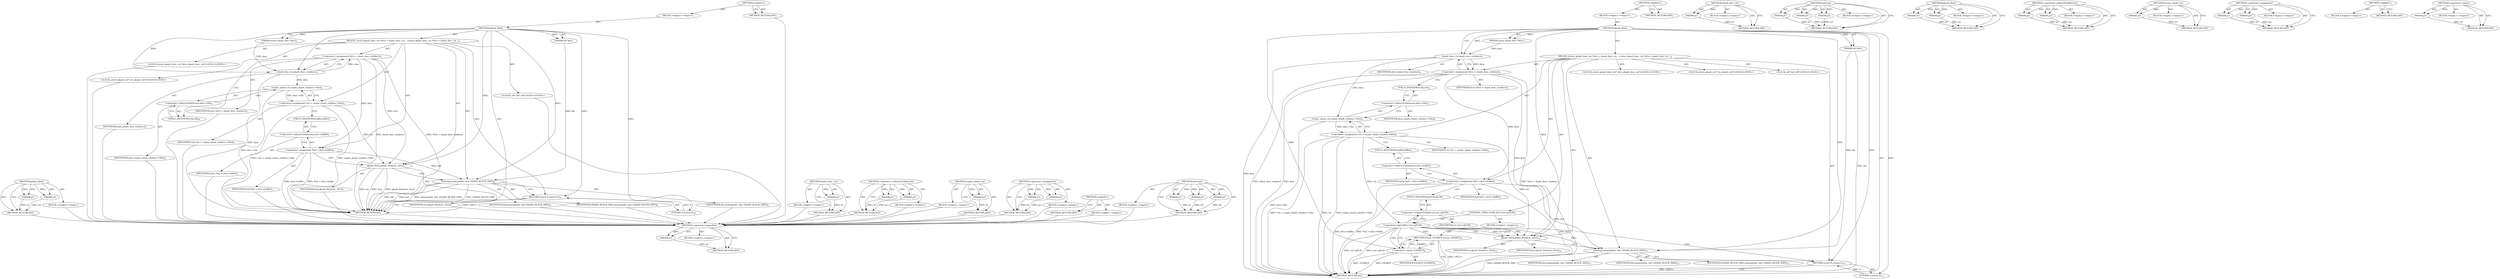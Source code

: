 digraph "&lt;operator&gt;.minus" {
vulnerable_82 [label=<(METHOD,ghash_flush)>];
vulnerable_83 [label=<(PARAM,p1)>];
vulnerable_84 [label=<(PARAM,p2)>];
vulnerable_85 [label=<(BLOCK,&lt;empty&gt;,&lt;empty&gt;)>];
vulnerable_86 [label=<(METHOD_RETURN,ANY)>];
vulnerable_6 [label=<(METHOD,&lt;global&gt;)<SUB>1</SUB>>];
vulnerable_7 [label=<(BLOCK,&lt;empty&gt;,&lt;empty&gt;)<SUB>1</SUB>>];
vulnerable_8 [label=<(METHOD,ghash_final)<SUB>1</SUB>>];
vulnerable_9 [label=<(PARAM,struct shash_desc *desc)<SUB>1</SUB>>];
vulnerable_10 [label=<(PARAM,u8 *dst)<SUB>1</SUB>>];
vulnerable_11 [label=<(BLOCK,{
	struct ghash_desc_ctx *dctx = shash_desc_ctx...,{
	struct ghash_desc_ctx *dctx = shash_desc_ctx...)<SUB>2</SUB>>];
vulnerable_12 [label="<(LOCAL,struct ghash_desc_ctx* dctx: ghash_desc_ctx*)<SUB>3</SUB>>"];
vulnerable_13 [label=<(&lt;operator&gt;.assignment,*dctx = shash_desc_ctx(desc))<SUB>3</SUB>>];
vulnerable_14 [label=<(IDENTIFIER,dctx,*dctx = shash_desc_ctx(desc))<SUB>3</SUB>>];
vulnerable_15 [label=<(shash_desc_ctx,shash_desc_ctx(desc))<SUB>3</SUB>>];
vulnerable_16 [label=<(IDENTIFIER,desc,shash_desc_ctx(desc))<SUB>3</SUB>>];
vulnerable_17 [label="<(LOCAL,struct ghash_ctx* ctx: ghash_ctx*)<SUB>4</SUB>>"];
vulnerable_18 [label=<(&lt;operator&gt;.assignment,*ctx = crypto_shash_ctx(desc-&gt;tfm))<SUB>4</SUB>>];
vulnerable_19 [label=<(IDENTIFIER,ctx,*ctx = crypto_shash_ctx(desc-&gt;tfm))<SUB>4</SUB>>];
vulnerable_20 [label=<(crypto_shash_ctx,crypto_shash_ctx(desc-&gt;tfm))<SUB>4</SUB>>];
vulnerable_21 [label=<(&lt;operator&gt;.indirectFieldAccess,desc-&gt;tfm)<SUB>4</SUB>>];
vulnerable_22 [label=<(IDENTIFIER,desc,crypto_shash_ctx(desc-&gt;tfm))<SUB>4</SUB>>];
vulnerable_23 [label=<(FIELD_IDENTIFIER,tfm,tfm)<SUB>4</SUB>>];
vulnerable_24 [label="<(LOCAL,u8* buf: u8*)<SUB>5</SUB>>"];
vulnerable_25 [label=<(&lt;operator&gt;.assignment,*buf = dctx-&gt;buffer)<SUB>5</SUB>>];
vulnerable_26 [label=<(IDENTIFIER,buf,*buf = dctx-&gt;buffer)<SUB>5</SUB>>];
vulnerable_27 [label=<(&lt;operator&gt;.indirectFieldAccess,dctx-&gt;buffer)<SUB>5</SUB>>];
vulnerable_28 [label=<(IDENTIFIER,dctx,*buf = dctx-&gt;buffer)<SUB>5</SUB>>];
vulnerable_29 [label=<(FIELD_IDENTIFIER,buffer,buffer)<SUB>5</SUB>>];
vulnerable_30 [label=<(ghash_flush,ghash_flush(ctx, dctx))<SUB>7</SUB>>];
vulnerable_31 [label=<(IDENTIFIER,ctx,ghash_flush(ctx, dctx))<SUB>7</SUB>>];
vulnerable_32 [label=<(IDENTIFIER,dctx,ghash_flush(ctx, dctx))<SUB>7</SUB>>];
vulnerable_33 [label=<(memcpy,memcpy(dst, buf, GHASH_BLOCK_SIZE))<SUB>8</SUB>>];
vulnerable_34 [label=<(IDENTIFIER,dst,memcpy(dst, buf, GHASH_BLOCK_SIZE))<SUB>8</SUB>>];
vulnerable_35 [label=<(IDENTIFIER,buf,memcpy(dst, buf, GHASH_BLOCK_SIZE))<SUB>8</SUB>>];
vulnerable_36 [label=<(IDENTIFIER,GHASH_BLOCK_SIZE,memcpy(dst, buf, GHASH_BLOCK_SIZE))<SUB>8</SUB>>];
vulnerable_37 [label=<(RETURN,return 0;,return 0;)<SUB>10</SUB>>];
vulnerable_38 [label=<(LITERAL,0,return 0;)<SUB>10</SUB>>];
vulnerable_39 [label=<(METHOD_RETURN,int)<SUB>1</SUB>>];
vulnerable_41 [label=<(METHOD_RETURN,ANY)<SUB>1</SUB>>];
vulnerable_69 [label=<(METHOD,shash_desc_ctx)>];
vulnerable_70 [label=<(PARAM,p1)>];
vulnerable_71 [label=<(BLOCK,&lt;empty&gt;,&lt;empty&gt;)>];
vulnerable_72 [label=<(METHOD_RETURN,ANY)>];
vulnerable_77 [label=<(METHOD,&lt;operator&gt;.indirectFieldAccess)>];
vulnerable_78 [label=<(PARAM,p1)>];
vulnerable_79 [label=<(PARAM,p2)>];
vulnerable_80 [label=<(BLOCK,&lt;empty&gt;,&lt;empty&gt;)>];
vulnerable_81 [label=<(METHOD_RETURN,ANY)>];
vulnerable_73 [label=<(METHOD,crypto_shash_ctx)>];
vulnerable_74 [label=<(PARAM,p1)>];
vulnerable_75 [label=<(BLOCK,&lt;empty&gt;,&lt;empty&gt;)>];
vulnerable_76 [label=<(METHOD_RETURN,ANY)>];
vulnerable_64 [label=<(METHOD,&lt;operator&gt;.assignment)>];
vulnerable_65 [label=<(PARAM,p1)>];
vulnerable_66 [label=<(PARAM,p2)>];
vulnerable_67 [label=<(BLOCK,&lt;empty&gt;,&lt;empty&gt;)>];
vulnerable_68 [label=<(METHOD_RETURN,ANY)>];
vulnerable_58 [label=<(METHOD,&lt;global&gt;)<SUB>1</SUB>>];
vulnerable_59 [label=<(BLOCK,&lt;empty&gt;,&lt;empty&gt;)>];
vulnerable_60 [label=<(METHOD_RETURN,ANY)>];
vulnerable_87 [label=<(METHOD,memcpy)>];
vulnerable_88 [label=<(PARAM,p1)>];
vulnerable_89 [label=<(PARAM,p2)>];
vulnerable_90 [label=<(PARAM,p3)>];
vulnerable_91 [label=<(BLOCK,&lt;empty&gt;,&lt;empty&gt;)>];
vulnerable_92 [label=<(METHOD_RETURN,ANY)>];
fixed_91 [label=<(METHOD,&lt;operator&gt;.logicalNot)>];
fixed_92 [label=<(PARAM,p1)>];
fixed_93 [label=<(BLOCK,&lt;empty&gt;,&lt;empty&gt;)>];
fixed_94 [label=<(METHOD_RETURN,ANY)>];
fixed_6 [label=<(METHOD,&lt;global&gt;)<SUB>1</SUB>>];
fixed_7 [label=<(BLOCK,&lt;empty&gt;,&lt;empty&gt;)<SUB>1</SUB>>];
fixed_8 [label=<(METHOD,ghash_final)<SUB>1</SUB>>];
fixed_9 [label=<(PARAM,struct shash_desc *desc)<SUB>1</SUB>>];
fixed_10 [label=<(PARAM,u8 *dst)<SUB>1</SUB>>];
fixed_11 [label=<(BLOCK,{
	struct ghash_desc_ctx *dctx = shash_desc_ctx...,{
	struct ghash_desc_ctx *dctx = shash_desc_ctx...)<SUB>2</SUB>>];
fixed_12 [label="<(LOCAL,struct ghash_desc_ctx* dctx: ghash_desc_ctx*)<SUB>3</SUB>>"];
fixed_13 [label=<(&lt;operator&gt;.assignment,*dctx = shash_desc_ctx(desc))<SUB>3</SUB>>];
fixed_14 [label=<(IDENTIFIER,dctx,*dctx = shash_desc_ctx(desc))<SUB>3</SUB>>];
fixed_15 [label=<(shash_desc_ctx,shash_desc_ctx(desc))<SUB>3</SUB>>];
fixed_16 [label=<(IDENTIFIER,desc,shash_desc_ctx(desc))<SUB>3</SUB>>];
fixed_17 [label="<(LOCAL,struct ghash_ctx* ctx: ghash_ctx*)<SUB>4</SUB>>"];
fixed_18 [label=<(&lt;operator&gt;.assignment,*ctx = crypto_shash_ctx(desc-&gt;tfm))<SUB>4</SUB>>];
fixed_19 [label=<(IDENTIFIER,ctx,*ctx = crypto_shash_ctx(desc-&gt;tfm))<SUB>4</SUB>>];
fixed_20 [label=<(crypto_shash_ctx,crypto_shash_ctx(desc-&gt;tfm))<SUB>4</SUB>>];
fixed_21 [label=<(&lt;operator&gt;.indirectFieldAccess,desc-&gt;tfm)<SUB>4</SUB>>];
fixed_22 [label=<(IDENTIFIER,desc,crypto_shash_ctx(desc-&gt;tfm))<SUB>4</SUB>>];
fixed_23 [label=<(FIELD_IDENTIFIER,tfm,tfm)<SUB>4</SUB>>];
fixed_24 [label="<(LOCAL,u8* buf: u8*)<SUB>5</SUB>>"];
fixed_25 [label=<(&lt;operator&gt;.assignment,*buf = dctx-&gt;buffer)<SUB>5</SUB>>];
fixed_26 [label=<(IDENTIFIER,buf,*buf = dctx-&gt;buffer)<SUB>5</SUB>>];
fixed_27 [label=<(&lt;operator&gt;.indirectFieldAccess,dctx-&gt;buffer)<SUB>5</SUB>>];
fixed_28 [label=<(IDENTIFIER,dctx,*buf = dctx-&gt;buffer)<SUB>5</SUB>>];
fixed_29 [label=<(FIELD_IDENTIFIER,buffer,buffer)<SUB>5</SUB>>];
fixed_30 [label=<(CONTROL_STRUCTURE,IF,if (!ctx-&gt;gf128))<SUB>7</SUB>>];
fixed_31 [label=<(&lt;operator&gt;.logicalNot,!ctx-&gt;gf128)<SUB>7</SUB>>];
fixed_32 [label=<(&lt;operator&gt;.indirectFieldAccess,ctx-&gt;gf128)<SUB>7</SUB>>];
fixed_33 [label=<(IDENTIFIER,ctx,!ctx-&gt;gf128)<SUB>7</SUB>>];
fixed_34 [label=<(FIELD_IDENTIFIER,gf128,gf128)<SUB>7</SUB>>];
fixed_35 [label=<(BLOCK,&lt;empty&gt;,&lt;empty&gt;)<SUB>8</SUB>>];
fixed_36 [label=<(RETURN,return -ENOKEY;,return -ENOKEY;)<SUB>8</SUB>>];
fixed_37 [label=<(&lt;operator&gt;.minus,-ENOKEY)<SUB>8</SUB>>];
fixed_38 [label=<(IDENTIFIER,ENOKEY,-ENOKEY)<SUB>8</SUB>>];
fixed_39 [label=<(ghash_flush,ghash_flush(ctx, dctx))<SUB>10</SUB>>];
fixed_40 [label=<(IDENTIFIER,ctx,ghash_flush(ctx, dctx))<SUB>10</SUB>>];
fixed_41 [label=<(IDENTIFIER,dctx,ghash_flush(ctx, dctx))<SUB>10</SUB>>];
fixed_42 [label=<(memcpy,memcpy(dst, buf, GHASH_BLOCK_SIZE))<SUB>11</SUB>>];
fixed_43 [label=<(IDENTIFIER,dst,memcpy(dst, buf, GHASH_BLOCK_SIZE))<SUB>11</SUB>>];
fixed_44 [label=<(IDENTIFIER,buf,memcpy(dst, buf, GHASH_BLOCK_SIZE))<SUB>11</SUB>>];
fixed_45 [label=<(IDENTIFIER,GHASH_BLOCK_SIZE,memcpy(dst, buf, GHASH_BLOCK_SIZE))<SUB>11</SUB>>];
fixed_46 [label=<(RETURN,return 0;,return 0;)<SUB>13</SUB>>];
fixed_47 [label=<(LITERAL,0,return 0;)<SUB>13</SUB>>];
fixed_48 [label=<(METHOD_RETURN,int)<SUB>1</SUB>>];
fixed_50 [label=<(METHOD_RETURN,ANY)<SUB>1</SUB>>];
fixed_78 [label=<(METHOD,shash_desc_ctx)>];
fixed_79 [label=<(PARAM,p1)>];
fixed_80 [label=<(BLOCK,&lt;empty&gt;,&lt;empty&gt;)>];
fixed_81 [label=<(METHOD_RETURN,ANY)>];
fixed_104 [label=<(METHOD,memcpy)>];
fixed_105 [label=<(PARAM,p1)>];
fixed_106 [label=<(PARAM,p2)>];
fixed_107 [label=<(PARAM,p3)>];
fixed_108 [label=<(BLOCK,&lt;empty&gt;,&lt;empty&gt;)>];
fixed_109 [label=<(METHOD_RETURN,ANY)>];
fixed_99 [label=<(METHOD,ghash_flush)>];
fixed_100 [label=<(PARAM,p1)>];
fixed_101 [label=<(PARAM,p2)>];
fixed_102 [label=<(BLOCK,&lt;empty&gt;,&lt;empty&gt;)>];
fixed_103 [label=<(METHOD_RETURN,ANY)>];
fixed_86 [label=<(METHOD,&lt;operator&gt;.indirectFieldAccess)>];
fixed_87 [label=<(PARAM,p1)>];
fixed_88 [label=<(PARAM,p2)>];
fixed_89 [label=<(BLOCK,&lt;empty&gt;,&lt;empty&gt;)>];
fixed_90 [label=<(METHOD_RETURN,ANY)>];
fixed_82 [label=<(METHOD,crypto_shash_ctx)>];
fixed_83 [label=<(PARAM,p1)>];
fixed_84 [label=<(BLOCK,&lt;empty&gt;,&lt;empty&gt;)>];
fixed_85 [label=<(METHOD_RETURN,ANY)>];
fixed_73 [label=<(METHOD,&lt;operator&gt;.assignment)>];
fixed_74 [label=<(PARAM,p1)>];
fixed_75 [label=<(PARAM,p2)>];
fixed_76 [label=<(BLOCK,&lt;empty&gt;,&lt;empty&gt;)>];
fixed_77 [label=<(METHOD_RETURN,ANY)>];
fixed_67 [label=<(METHOD,&lt;global&gt;)<SUB>1</SUB>>];
fixed_68 [label=<(BLOCK,&lt;empty&gt;,&lt;empty&gt;)>];
fixed_69 [label=<(METHOD_RETURN,ANY)>];
fixed_95 [label=<(METHOD,&lt;operator&gt;.minus)>];
fixed_96 [label=<(PARAM,p1)>];
fixed_97 [label=<(BLOCK,&lt;empty&gt;,&lt;empty&gt;)>];
fixed_98 [label=<(METHOD_RETURN,ANY)>];
vulnerable_82 -> vulnerable_83  [key=0, label="AST: "];
vulnerable_82 -> vulnerable_83  [key=1, label="DDG: "];
vulnerable_82 -> vulnerable_85  [key=0, label="AST: "];
vulnerable_82 -> vulnerable_84  [key=0, label="AST: "];
vulnerable_82 -> vulnerable_84  [key=1, label="DDG: "];
vulnerable_82 -> vulnerable_86  [key=0, label="AST: "];
vulnerable_82 -> vulnerable_86  [key=1, label="CFG: "];
vulnerable_83 -> vulnerable_86  [key=0, label="DDG: p1"];
vulnerable_84 -> vulnerable_86  [key=0, label="DDG: p2"];
vulnerable_85 -> fixed_91  [key=0];
vulnerable_86 -> fixed_91  [key=0];
vulnerable_6 -> vulnerable_7  [key=0, label="AST: "];
vulnerable_6 -> vulnerable_41  [key=0, label="AST: "];
vulnerable_6 -> vulnerable_41  [key=1, label="CFG: "];
vulnerable_7 -> vulnerable_8  [key=0, label="AST: "];
vulnerable_8 -> vulnerable_9  [key=0, label="AST: "];
vulnerable_8 -> vulnerable_9  [key=1, label="DDG: "];
vulnerable_8 -> vulnerable_10  [key=0, label="AST: "];
vulnerable_8 -> vulnerable_10  [key=1, label="DDG: "];
vulnerable_8 -> vulnerable_11  [key=0, label="AST: "];
vulnerable_8 -> vulnerable_39  [key=0, label="AST: "];
vulnerable_8 -> vulnerable_15  [key=0, label="CFG: "];
vulnerable_8 -> vulnerable_15  [key=1, label="DDG: "];
vulnerable_8 -> vulnerable_37  [key=0, label="DDG: "];
vulnerable_8 -> vulnerable_30  [key=0, label="DDG: "];
vulnerable_8 -> vulnerable_33  [key=0, label="DDG: "];
vulnerable_8 -> vulnerable_38  [key=0, label="DDG: "];
vulnerable_9 -> vulnerable_15  [key=0, label="DDG: desc"];
vulnerable_10 -> vulnerable_33  [key=0, label="DDG: dst"];
vulnerable_11 -> vulnerable_12  [key=0, label="AST: "];
vulnerable_11 -> vulnerable_13  [key=0, label="AST: "];
vulnerable_11 -> vulnerable_17  [key=0, label="AST: "];
vulnerable_11 -> vulnerable_18  [key=0, label="AST: "];
vulnerable_11 -> vulnerable_24  [key=0, label="AST: "];
vulnerable_11 -> vulnerable_25  [key=0, label="AST: "];
vulnerable_11 -> vulnerable_30  [key=0, label="AST: "];
vulnerable_11 -> vulnerable_33  [key=0, label="AST: "];
vulnerable_11 -> vulnerable_37  [key=0, label="AST: "];
vulnerable_12 -> fixed_91  [key=0];
vulnerable_13 -> vulnerable_14  [key=0, label="AST: "];
vulnerable_13 -> vulnerable_15  [key=0, label="AST: "];
vulnerable_13 -> vulnerable_23  [key=0, label="CFG: "];
vulnerable_13 -> vulnerable_39  [key=0, label="DDG: shash_desc_ctx(desc)"];
vulnerable_13 -> vulnerable_39  [key=1, label="DDG: *dctx = shash_desc_ctx(desc)"];
vulnerable_13 -> vulnerable_25  [key=0, label="DDG: dctx"];
vulnerable_13 -> vulnerable_30  [key=0, label="DDG: dctx"];
vulnerable_14 -> fixed_91  [key=0];
vulnerable_15 -> vulnerable_16  [key=0, label="AST: "];
vulnerable_15 -> vulnerable_13  [key=0, label="CFG: "];
vulnerable_15 -> vulnerable_13  [key=1, label="DDG: desc"];
vulnerable_15 -> vulnerable_39  [key=0, label="DDG: desc"];
vulnerable_15 -> vulnerable_20  [key=0, label="DDG: desc"];
vulnerable_16 -> fixed_91  [key=0];
vulnerable_17 -> fixed_91  [key=0];
vulnerable_18 -> vulnerable_19  [key=0, label="AST: "];
vulnerable_18 -> vulnerable_20  [key=0, label="AST: "];
vulnerable_18 -> vulnerable_29  [key=0, label="CFG: "];
vulnerable_18 -> vulnerable_39  [key=0, label="DDG: crypto_shash_ctx(desc-&gt;tfm)"];
vulnerable_18 -> vulnerable_39  [key=1, label="DDG: *ctx = crypto_shash_ctx(desc-&gt;tfm)"];
vulnerable_18 -> vulnerable_30  [key=0, label="DDG: ctx"];
vulnerable_19 -> fixed_91  [key=0];
vulnerable_20 -> vulnerable_21  [key=0, label="AST: "];
vulnerable_20 -> vulnerable_18  [key=0, label="CFG: "];
vulnerable_20 -> vulnerable_18  [key=1, label="DDG: desc-&gt;tfm"];
vulnerable_20 -> vulnerable_39  [key=0, label="DDG: desc-&gt;tfm"];
vulnerable_21 -> vulnerable_22  [key=0, label="AST: "];
vulnerable_21 -> vulnerable_23  [key=0, label="AST: "];
vulnerable_21 -> vulnerable_20  [key=0, label="CFG: "];
vulnerable_22 -> fixed_91  [key=0];
vulnerable_23 -> vulnerable_21  [key=0, label="CFG: "];
vulnerable_24 -> fixed_91  [key=0];
vulnerable_25 -> vulnerable_26  [key=0, label="AST: "];
vulnerable_25 -> vulnerable_27  [key=0, label="AST: "];
vulnerable_25 -> vulnerable_30  [key=0, label="CFG: "];
vulnerable_25 -> vulnerable_39  [key=0, label="DDG: dctx-&gt;buffer"];
vulnerable_25 -> vulnerable_39  [key=1, label="DDG: *buf = dctx-&gt;buffer"];
vulnerable_25 -> vulnerable_33  [key=0, label="DDG: buf"];
vulnerable_26 -> fixed_91  [key=0];
vulnerable_27 -> vulnerable_28  [key=0, label="AST: "];
vulnerable_27 -> vulnerable_29  [key=0, label="AST: "];
vulnerable_27 -> vulnerable_25  [key=0, label="CFG: "];
vulnerable_28 -> fixed_91  [key=0];
vulnerable_29 -> vulnerable_27  [key=0, label="CFG: "];
vulnerable_30 -> vulnerable_31  [key=0, label="AST: "];
vulnerable_30 -> vulnerable_32  [key=0, label="AST: "];
vulnerable_30 -> vulnerable_33  [key=0, label="CFG: "];
vulnerable_30 -> vulnerable_39  [key=0, label="DDG: ctx"];
vulnerable_30 -> vulnerable_39  [key=1, label="DDG: dctx"];
vulnerable_30 -> vulnerable_39  [key=2, label="DDG: ghash_flush(ctx, dctx)"];
vulnerable_31 -> fixed_91  [key=0];
vulnerable_32 -> fixed_91  [key=0];
vulnerable_33 -> vulnerable_34  [key=0, label="AST: "];
vulnerable_33 -> vulnerable_35  [key=0, label="AST: "];
vulnerable_33 -> vulnerable_36  [key=0, label="AST: "];
vulnerable_33 -> vulnerable_37  [key=0, label="CFG: "];
vulnerable_33 -> vulnerable_39  [key=0, label="DDG: dst"];
vulnerable_33 -> vulnerable_39  [key=1, label="DDG: buf"];
vulnerable_33 -> vulnerable_39  [key=2, label="DDG: memcpy(dst, buf, GHASH_BLOCK_SIZE)"];
vulnerable_33 -> vulnerable_39  [key=3, label="DDG: GHASH_BLOCK_SIZE"];
vulnerable_34 -> fixed_91  [key=0];
vulnerable_35 -> fixed_91  [key=0];
vulnerable_36 -> fixed_91  [key=0];
vulnerable_37 -> vulnerable_38  [key=0, label="AST: "];
vulnerable_37 -> vulnerable_39  [key=0, label="CFG: "];
vulnerable_37 -> vulnerable_39  [key=1, label="DDG: &lt;RET&gt;"];
vulnerable_38 -> vulnerable_37  [key=0, label="DDG: 0"];
vulnerable_39 -> fixed_91  [key=0];
vulnerable_41 -> fixed_91  [key=0];
vulnerable_69 -> vulnerable_70  [key=0, label="AST: "];
vulnerable_69 -> vulnerable_70  [key=1, label="DDG: "];
vulnerable_69 -> vulnerable_71  [key=0, label="AST: "];
vulnerable_69 -> vulnerable_72  [key=0, label="AST: "];
vulnerable_69 -> vulnerable_72  [key=1, label="CFG: "];
vulnerable_70 -> vulnerable_72  [key=0, label="DDG: p1"];
vulnerable_71 -> fixed_91  [key=0];
vulnerable_72 -> fixed_91  [key=0];
vulnerable_77 -> vulnerable_78  [key=0, label="AST: "];
vulnerable_77 -> vulnerable_78  [key=1, label="DDG: "];
vulnerable_77 -> vulnerable_80  [key=0, label="AST: "];
vulnerable_77 -> vulnerable_79  [key=0, label="AST: "];
vulnerable_77 -> vulnerable_79  [key=1, label="DDG: "];
vulnerable_77 -> vulnerable_81  [key=0, label="AST: "];
vulnerable_77 -> vulnerable_81  [key=1, label="CFG: "];
vulnerable_78 -> vulnerable_81  [key=0, label="DDG: p1"];
vulnerable_79 -> vulnerable_81  [key=0, label="DDG: p2"];
vulnerable_80 -> fixed_91  [key=0];
vulnerable_81 -> fixed_91  [key=0];
vulnerable_73 -> vulnerable_74  [key=0, label="AST: "];
vulnerable_73 -> vulnerable_74  [key=1, label="DDG: "];
vulnerable_73 -> vulnerable_75  [key=0, label="AST: "];
vulnerable_73 -> vulnerable_76  [key=0, label="AST: "];
vulnerable_73 -> vulnerable_76  [key=1, label="CFG: "];
vulnerable_74 -> vulnerable_76  [key=0, label="DDG: p1"];
vulnerable_75 -> fixed_91  [key=0];
vulnerable_76 -> fixed_91  [key=0];
vulnerable_64 -> vulnerable_65  [key=0, label="AST: "];
vulnerable_64 -> vulnerable_65  [key=1, label="DDG: "];
vulnerable_64 -> vulnerable_67  [key=0, label="AST: "];
vulnerable_64 -> vulnerable_66  [key=0, label="AST: "];
vulnerable_64 -> vulnerable_66  [key=1, label="DDG: "];
vulnerable_64 -> vulnerable_68  [key=0, label="AST: "];
vulnerable_64 -> vulnerable_68  [key=1, label="CFG: "];
vulnerable_65 -> vulnerable_68  [key=0, label="DDG: p1"];
vulnerable_66 -> vulnerable_68  [key=0, label="DDG: p2"];
vulnerable_67 -> fixed_91  [key=0];
vulnerable_68 -> fixed_91  [key=0];
vulnerable_58 -> vulnerable_59  [key=0, label="AST: "];
vulnerable_58 -> vulnerable_60  [key=0, label="AST: "];
vulnerable_58 -> vulnerable_60  [key=1, label="CFG: "];
vulnerable_59 -> fixed_91  [key=0];
vulnerable_60 -> fixed_91  [key=0];
vulnerable_87 -> vulnerable_88  [key=0, label="AST: "];
vulnerable_87 -> vulnerable_88  [key=1, label="DDG: "];
vulnerable_87 -> vulnerable_91  [key=0, label="AST: "];
vulnerable_87 -> vulnerable_89  [key=0, label="AST: "];
vulnerable_87 -> vulnerable_89  [key=1, label="DDG: "];
vulnerable_87 -> vulnerable_92  [key=0, label="AST: "];
vulnerable_87 -> vulnerable_92  [key=1, label="CFG: "];
vulnerable_87 -> vulnerable_90  [key=0, label="AST: "];
vulnerable_87 -> vulnerable_90  [key=1, label="DDG: "];
vulnerable_88 -> vulnerable_92  [key=0, label="DDG: p1"];
vulnerable_89 -> vulnerable_92  [key=0, label="DDG: p2"];
vulnerable_90 -> vulnerable_92  [key=0, label="DDG: p3"];
vulnerable_91 -> fixed_91  [key=0];
vulnerable_92 -> fixed_91  [key=0];
fixed_91 -> fixed_92  [key=0, label="AST: "];
fixed_91 -> fixed_92  [key=1, label="DDG: "];
fixed_91 -> fixed_93  [key=0, label="AST: "];
fixed_91 -> fixed_94  [key=0, label="AST: "];
fixed_91 -> fixed_94  [key=1, label="CFG: "];
fixed_92 -> fixed_94  [key=0, label="DDG: p1"];
fixed_6 -> fixed_7  [key=0, label="AST: "];
fixed_6 -> fixed_50  [key=0, label="AST: "];
fixed_6 -> fixed_50  [key=1, label="CFG: "];
fixed_7 -> fixed_8  [key=0, label="AST: "];
fixed_8 -> fixed_9  [key=0, label="AST: "];
fixed_8 -> fixed_9  [key=1, label="DDG: "];
fixed_8 -> fixed_10  [key=0, label="AST: "];
fixed_8 -> fixed_10  [key=1, label="DDG: "];
fixed_8 -> fixed_11  [key=0, label="AST: "];
fixed_8 -> fixed_48  [key=0, label="AST: "];
fixed_8 -> fixed_15  [key=0, label="CFG: "];
fixed_8 -> fixed_15  [key=1, label="DDG: "];
fixed_8 -> fixed_46  [key=0, label="DDG: "];
fixed_8 -> fixed_39  [key=0, label="DDG: "];
fixed_8 -> fixed_42  [key=0, label="DDG: "];
fixed_8 -> fixed_47  [key=0, label="DDG: "];
fixed_8 -> fixed_37  [key=0, label="DDG: "];
fixed_9 -> fixed_15  [key=0, label="DDG: desc"];
fixed_10 -> fixed_48  [key=0, label="DDG: dst"];
fixed_10 -> fixed_42  [key=0, label="DDG: dst"];
fixed_11 -> fixed_12  [key=0, label="AST: "];
fixed_11 -> fixed_13  [key=0, label="AST: "];
fixed_11 -> fixed_17  [key=0, label="AST: "];
fixed_11 -> fixed_18  [key=0, label="AST: "];
fixed_11 -> fixed_24  [key=0, label="AST: "];
fixed_11 -> fixed_25  [key=0, label="AST: "];
fixed_11 -> fixed_30  [key=0, label="AST: "];
fixed_11 -> fixed_39  [key=0, label="AST: "];
fixed_11 -> fixed_42  [key=0, label="AST: "];
fixed_11 -> fixed_46  [key=0, label="AST: "];
fixed_13 -> fixed_14  [key=0, label="AST: "];
fixed_13 -> fixed_15  [key=0, label="AST: "];
fixed_13 -> fixed_23  [key=0, label="CFG: "];
fixed_13 -> fixed_48  [key=0, label="DDG: dctx"];
fixed_13 -> fixed_48  [key=1, label="DDG: shash_desc_ctx(desc)"];
fixed_13 -> fixed_48  [key=2, label="DDG: *dctx = shash_desc_ctx(desc)"];
fixed_13 -> fixed_25  [key=0, label="DDG: dctx"];
fixed_13 -> fixed_39  [key=0, label="DDG: dctx"];
fixed_15 -> fixed_16  [key=0, label="AST: "];
fixed_15 -> fixed_13  [key=0, label="CFG: "];
fixed_15 -> fixed_13  [key=1, label="DDG: desc"];
fixed_15 -> fixed_48  [key=0, label="DDG: desc"];
fixed_15 -> fixed_20  [key=0, label="DDG: desc"];
fixed_18 -> fixed_19  [key=0, label="AST: "];
fixed_18 -> fixed_20  [key=0, label="AST: "];
fixed_18 -> fixed_29  [key=0, label="CFG: "];
fixed_18 -> fixed_48  [key=0, label="DDG: ctx"];
fixed_18 -> fixed_48  [key=1, label="DDG: crypto_shash_ctx(desc-&gt;tfm)"];
fixed_18 -> fixed_48  [key=2, label="DDG: *ctx = crypto_shash_ctx(desc-&gt;tfm)"];
fixed_18 -> fixed_39  [key=0, label="DDG: ctx"];
fixed_18 -> fixed_31  [key=0, label="DDG: ctx"];
fixed_20 -> fixed_21  [key=0, label="AST: "];
fixed_20 -> fixed_18  [key=0, label="CFG: "];
fixed_20 -> fixed_18  [key=1, label="DDG: desc-&gt;tfm"];
fixed_20 -> fixed_48  [key=0, label="DDG: desc-&gt;tfm"];
fixed_21 -> fixed_22  [key=0, label="AST: "];
fixed_21 -> fixed_23  [key=0, label="AST: "];
fixed_21 -> fixed_20  [key=0, label="CFG: "];
fixed_23 -> fixed_21  [key=0, label="CFG: "];
fixed_25 -> fixed_26  [key=0, label="AST: "];
fixed_25 -> fixed_27  [key=0, label="AST: "];
fixed_25 -> fixed_34  [key=0, label="CFG: "];
fixed_25 -> fixed_48  [key=0, label="DDG: buf"];
fixed_25 -> fixed_48  [key=1, label="DDG: dctx-&gt;buffer"];
fixed_25 -> fixed_48  [key=2, label="DDG: *buf = dctx-&gt;buffer"];
fixed_25 -> fixed_42  [key=0, label="DDG: buf"];
fixed_27 -> fixed_28  [key=0, label="AST: "];
fixed_27 -> fixed_29  [key=0, label="AST: "];
fixed_27 -> fixed_25  [key=0, label="CFG: "];
fixed_29 -> fixed_27  [key=0, label="CFG: "];
fixed_30 -> fixed_31  [key=0, label="AST: "];
fixed_30 -> fixed_35  [key=0, label="AST: "];
fixed_31 -> fixed_32  [key=0, label="AST: "];
fixed_31 -> fixed_37  [key=0, label="CFG: "];
fixed_31 -> fixed_37  [key=1, label="CDG: "];
fixed_31 -> fixed_39  [key=0, label="CFG: "];
fixed_31 -> fixed_39  [key=1, label="DDG: ctx-&gt;gf128"];
fixed_31 -> fixed_39  [key=2, label="CDG: "];
fixed_31 -> fixed_48  [key=0, label="DDG: ctx-&gt;gf128"];
fixed_31 -> fixed_48  [key=1, label="DDG: !ctx-&gt;gf128"];
fixed_31 -> fixed_42  [key=0, label="CDG: "];
fixed_31 -> fixed_36  [key=0, label="CDG: "];
fixed_31 -> fixed_46  [key=0, label="CDG: "];
fixed_32 -> fixed_33  [key=0, label="AST: "];
fixed_32 -> fixed_34  [key=0, label="AST: "];
fixed_32 -> fixed_31  [key=0, label="CFG: "];
fixed_34 -> fixed_32  [key=0, label="CFG: "];
fixed_35 -> fixed_36  [key=0, label="AST: "];
fixed_36 -> fixed_37  [key=0, label="AST: "];
fixed_36 -> fixed_48  [key=0, label="CFG: "];
fixed_36 -> fixed_48  [key=1, label="DDG: &lt;RET&gt;"];
fixed_37 -> fixed_38  [key=0, label="AST: "];
fixed_37 -> fixed_36  [key=0, label="CFG: "];
fixed_37 -> fixed_36  [key=1, label="DDG: -ENOKEY"];
fixed_37 -> fixed_48  [key=0, label="DDG: ENOKEY"];
fixed_37 -> fixed_48  [key=1, label="DDG: -ENOKEY"];
fixed_39 -> fixed_40  [key=0, label="AST: "];
fixed_39 -> fixed_41  [key=0, label="AST: "];
fixed_39 -> fixed_42  [key=0, label="CFG: "];
fixed_42 -> fixed_43  [key=0, label="AST: "];
fixed_42 -> fixed_44  [key=0, label="AST: "];
fixed_42 -> fixed_45  [key=0, label="AST: "];
fixed_42 -> fixed_46  [key=0, label="CFG: "];
fixed_42 -> fixed_48  [key=0, label="DDG: GHASH_BLOCK_SIZE"];
fixed_46 -> fixed_47  [key=0, label="AST: "];
fixed_46 -> fixed_48  [key=0, label="CFG: "];
fixed_46 -> fixed_48  [key=1, label="DDG: &lt;RET&gt;"];
fixed_47 -> fixed_46  [key=0, label="DDG: 0"];
fixed_78 -> fixed_79  [key=0, label="AST: "];
fixed_78 -> fixed_79  [key=1, label="DDG: "];
fixed_78 -> fixed_80  [key=0, label="AST: "];
fixed_78 -> fixed_81  [key=0, label="AST: "];
fixed_78 -> fixed_81  [key=1, label="CFG: "];
fixed_79 -> fixed_81  [key=0, label="DDG: p1"];
fixed_104 -> fixed_105  [key=0, label="AST: "];
fixed_104 -> fixed_105  [key=1, label="DDG: "];
fixed_104 -> fixed_108  [key=0, label="AST: "];
fixed_104 -> fixed_106  [key=0, label="AST: "];
fixed_104 -> fixed_106  [key=1, label="DDG: "];
fixed_104 -> fixed_109  [key=0, label="AST: "];
fixed_104 -> fixed_109  [key=1, label="CFG: "];
fixed_104 -> fixed_107  [key=0, label="AST: "];
fixed_104 -> fixed_107  [key=1, label="DDG: "];
fixed_105 -> fixed_109  [key=0, label="DDG: p1"];
fixed_106 -> fixed_109  [key=0, label="DDG: p2"];
fixed_107 -> fixed_109  [key=0, label="DDG: p3"];
fixed_99 -> fixed_100  [key=0, label="AST: "];
fixed_99 -> fixed_100  [key=1, label="DDG: "];
fixed_99 -> fixed_102  [key=0, label="AST: "];
fixed_99 -> fixed_101  [key=0, label="AST: "];
fixed_99 -> fixed_101  [key=1, label="DDG: "];
fixed_99 -> fixed_103  [key=0, label="AST: "];
fixed_99 -> fixed_103  [key=1, label="CFG: "];
fixed_100 -> fixed_103  [key=0, label="DDG: p1"];
fixed_101 -> fixed_103  [key=0, label="DDG: p2"];
fixed_86 -> fixed_87  [key=0, label="AST: "];
fixed_86 -> fixed_87  [key=1, label="DDG: "];
fixed_86 -> fixed_89  [key=0, label="AST: "];
fixed_86 -> fixed_88  [key=0, label="AST: "];
fixed_86 -> fixed_88  [key=1, label="DDG: "];
fixed_86 -> fixed_90  [key=0, label="AST: "];
fixed_86 -> fixed_90  [key=1, label="CFG: "];
fixed_87 -> fixed_90  [key=0, label="DDG: p1"];
fixed_88 -> fixed_90  [key=0, label="DDG: p2"];
fixed_82 -> fixed_83  [key=0, label="AST: "];
fixed_82 -> fixed_83  [key=1, label="DDG: "];
fixed_82 -> fixed_84  [key=0, label="AST: "];
fixed_82 -> fixed_85  [key=0, label="AST: "];
fixed_82 -> fixed_85  [key=1, label="CFG: "];
fixed_83 -> fixed_85  [key=0, label="DDG: p1"];
fixed_73 -> fixed_74  [key=0, label="AST: "];
fixed_73 -> fixed_74  [key=1, label="DDG: "];
fixed_73 -> fixed_76  [key=0, label="AST: "];
fixed_73 -> fixed_75  [key=0, label="AST: "];
fixed_73 -> fixed_75  [key=1, label="DDG: "];
fixed_73 -> fixed_77  [key=0, label="AST: "];
fixed_73 -> fixed_77  [key=1, label="CFG: "];
fixed_74 -> fixed_77  [key=0, label="DDG: p1"];
fixed_75 -> fixed_77  [key=0, label="DDG: p2"];
fixed_67 -> fixed_68  [key=0, label="AST: "];
fixed_67 -> fixed_69  [key=0, label="AST: "];
fixed_67 -> fixed_69  [key=1, label="CFG: "];
fixed_95 -> fixed_96  [key=0, label="AST: "];
fixed_95 -> fixed_96  [key=1, label="DDG: "];
fixed_95 -> fixed_97  [key=0, label="AST: "];
fixed_95 -> fixed_98  [key=0, label="AST: "];
fixed_95 -> fixed_98  [key=1, label="CFG: "];
fixed_96 -> fixed_98  [key=0, label="DDG: p1"];
}
